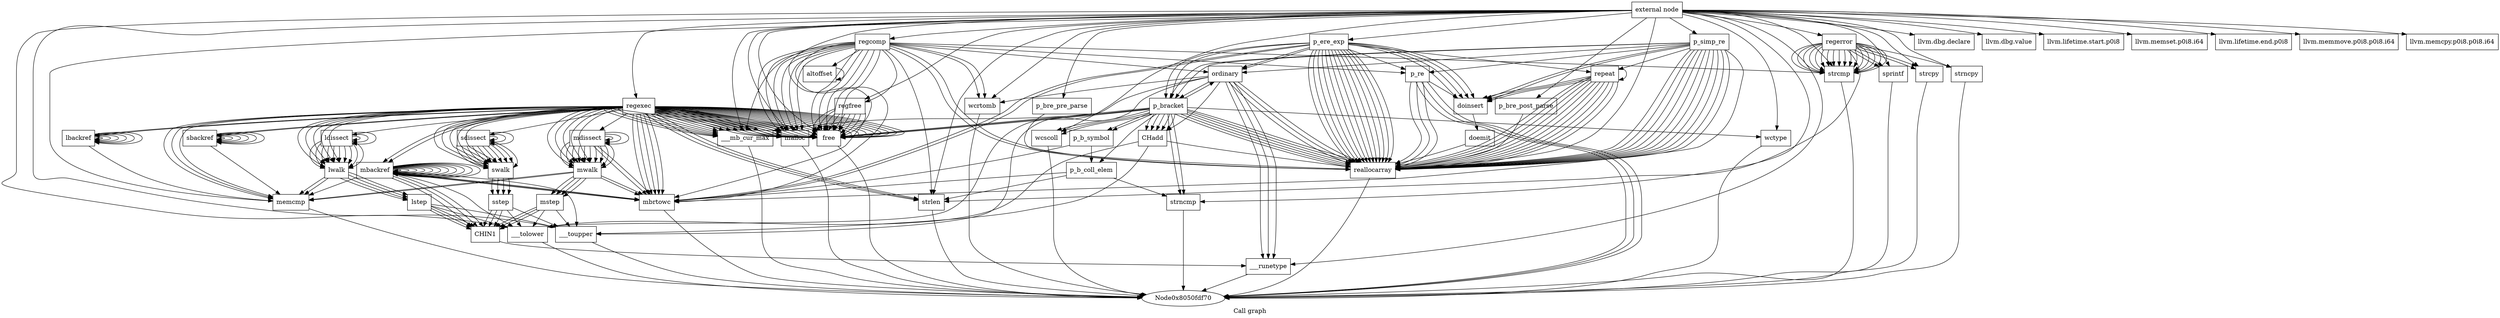 digraph "Call graph" {
	label="Call graph";

	Node0x8050fdf40 [shape=record,label="{external node}"];
	Node0x8050fdf40 -> Node0x8050fdfd0;
	Node0x8050fdf40 -> Node0x8051494b0;
	Node0x8050fdf40 -> Node0x805149510;
	Node0x8050fdf40 -> Node0x805149570;
	Node0x8050fdf40 -> Node0x805149030;
	Node0x8050fdf40 -> Node0x805149090;
	Node0x8050fdf40 -> Node0x8051490f0;
	Node0x8050fdf40 -> Node0x8051495d0;
	Node0x8050fdf40 -> Node0x805149630;
	Node0x8050fdf40 -> Node0x8051497b0;
	Node0x8050fdf40 -> Node0x805149810;
	Node0x8050fdf40 -> Node0x805149870;
	Node0x8050fdf40 -> Node0x805149150;
	Node0x8050fdf40 -> Node0x8051498d0;
	Node0x8050fdf40 -> Node0x805149270;
	Node0x8050fdf40 -> Node0x8051492d0;
	Node0x8050fdf40 -> Node0x805149330;
	Node0x8050fdf40 -> Node0x805149390;
	Node0x8050fdf40 -> Node0x805149b10;
	Node0x8050fdf40 -> Node0x805149930;
	Node0x8050fdf40 -> Node0x805149990;
	Node0x8050fdf40 -> Node0x8051499f0;
	Node0x8050fdf40 -> Node0x805149b70;
	Node0x8050fdf40 -> Node0x805149d50;
	Node0x8050fdf40 -> Node0x805149bd0;
	Node0x8050fdf40 -> Node0x805149cf0;
	Node0x8050fdf40 -> Node0x805149db0;
	Node0x8050fdf40 -> Node0x805149e10;
	Node0x8050fdf40 -> Node0x805149e70;
	Node0x8050fdf40 -> Node0x805149ed0;
	Node0x8050fdf40 -> Node0x805149f30;
	Node0x8050fdf40 -> Node0x805149f90;
	Node0x8050fdf40 -> Node0x805149450;
	Node0x8050fdfd0 [shape=record,label="{regcomp}"];
	Node0x8050fdfd0 -> Node0x805149030;
	Node0x8050fdfd0 -> Node0x805149090;
	Node0x8050fdfd0 -> Node0x8051490f0;
	Node0x8050fdfd0 -> Node0x805149090;
	Node0x8050fdfd0 -> Node0x8051490f0;
	Node0x8050fdfd0 -> Node0x805149150;
	Node0x8050fdfd0 -> Node0x8051491b0;
	Node0x8050fdfd0 -> Node0x805149210;
	Node0x8050fdfd0 -> Node0x805149270;
	Node0x8050fdfd0 -> Node0x805149270;
	Node0x8050fdfd0 -> Node0x8051492d0;
	Node0x8050fdfd0 -> Node0x805149330;
	Node0x8050fdfd0 -> Node0x805149390;
	Node0x8050fdfd0 -> Node0x8051493f0;
	Node0x8050fdfd0 -> Node0x805149090;
	Node0x8050fdfd0 -> Node0x805149390;
	Node0x8050fdfd0 -> Node0x805149090;
	Node0x8050fdfd0 -> Node0x805149090;
	Node0x8050fdfd0 -> Node0x805149090;
	Node0x8050fdfd0 -> Node0x8051490f0;
	Node0x8050fdfd0 -> Node0x8051490f0;
	Node0x8050fdfd0 -> Node0x8051490f0;
	Node0x8050fdfd0 -> Node0x805149450;
	Node0x8051494b0 [shape=record,label="{llvm.dbg.declare}"];
	Node0x805149510 [shape=record,label="{llvm.dbg.value}"];
	Node0x805149570 [shape=record,label="{llvm.lifetime.start.p0i8}"];
	Node0x805149030 [shape=record,label="{strlen}"];
	Node0x805149030 -> Node0x8050fdf70;
	Node0x805149090 [shape=record,label="{malloc}"];
	Node0x805149090 -> Node0x8050fdf70;
	Node0x8051490f0 [shape=record,label="{free}"];
	Node0x8051490f0 -> Node0x8050fdf70;
	Node0x8051495d0 [shape=record,label="{llvm.memset.p0i8.i64}"];
	Node0x805149630 [shape=record,label="{p_ere_exp}"];
	Node0x805149630 -> Node0x805149270;
	Node0x805149630 -> Node0x805149210;
	Node0x805149630 -> Node0x805149270;
	Node0x805149630 -> Node0x805149270;
	Node0x805149630 -> Node0x805149270;
	Node0x805149630 -> Node0x805149690;
	Node0x805149630 -> Node0x805149270;
	Node0x805149630 -> Node0x805149690;
	Node0x805149630 -> Node0x805149150;
	Node0x805149630 -> Node0x805149270;
	Node0x805149630 -> Node0x805149270;
	Node0x805149630 -> Node0x8051491b0;
	Node0x805149630 -> Node0x805149150;
	Node0x805149630 -> Node0x8051491b0;
	Node0x805149630 -> Node0x8051496f0;
	Node0x805149630 -> Node0x805149270;
	Node0x805149630 -> Node0x8051496f0;
	Node0x805149630 -> Node0x805149270;
	Node0x805149630 -> Node0x8051496f0;
	Node0x805149630 -> Node0x805149270;
	Node0x805149630 -> Node0x8051496f0;
	Node0x805149630 -> Node0x805149270;
	Node0x805149630 -> Node0x805149270;
	Node0x805149630 -> Node0x805149270;
	Node0x805149630 -> Node0x805149750;
	Node0x8051497b0 [shape=record,label="{p_simp_re}"];
	Node0x8051497b0 -> Node0x805149690;
	Node0x8051497b0 -> Node0x805149270;
	Node0x8051497b0 -> Node0x805149690;
	Node0x8051497b0 -> Node0x805149270;
	Node0x8051497b0 -> Node0x805149270;
	Node0x8051497b0 -> Node0x805149270;
	Node0x8051497b0 -> Node0x805149210;
	Node0x8051497b0 -> Node0x805149270;
	Node0x8051497b0 -> Node0x805149270;
	Node0x8051497b0 -> Node0x805149270;
	Node0x8051497b0 -> Node0x805149270;
	Node0x8051497b0 -> Node0x805149150;
	Node0x8051497b0 -> Node0x8051491b0;
	Node0x8051497b0 -> Node0x8051496f0;
	Node0x8051497b0 -> Node0x805149270;
	Node0x8051497b0 -> Node0x8051496f0;
	Node0x8051497b0 -> Node0x805149270;
	Node0x8051497b0 -> Node0x805149750;
	Node0x805149810 [shape=record,label="{p_bre_pre_parse}"];
	Node0x805149810 -> Node0x805149270;
	Node0x805149870 [shape=record,label="{p_bre_post_parse}"];
	Node0x805149870 -> Node0x805149270;
	Node0x805149150 [shape=record,label="{mbrtowc}"];
	Node0x805149150 -> Node0x8050fdf70;
	Node0x8051498d0 [shape=record,label="{llvm.lifetime.end.p0i8}"];
	Node0x8051491b0 [shape=record,label="{ordinary}"];
	Node0x8051491b0 -> Node0x805149930;
	Node0x8051491b0 -> Node0x805149930;
	Node0x8051491b0 -> Node0x805149990;
	Node0x8051491b0 -> Node0x805149930;
	Node0x8051491b0 -> Node0x8051499f0;
	Node0x8051491b0 -> Node0x805149390;
	Node0x8051491b0 -> Node0x805149690;
	Node0x8051491b0 -> Node0x805149270;
	Node0x8051491b0 -> Node0x805149270;
	Node0x8051491b0 -> Node0x805149a50;
	Node0x8051491b0 -> Node0x805149270;
	Node0x805149210 [shape=record,label="{p_re}"];
	Node0x805149210 -> Node0x8050fdf70;
	Node0x805149210 -> Node0x8050fdf70;
	Node0x805149210 -> Node0x8050fdf70;
	Node0x805149210 -> Node0x8051496f0;
	Node0x805149210 -> Node0x805149270;
	Node0x805149210 -> Node0x805149270;
	Node0x805149210 -> Node0x805149270;
	Node0x805149270 [shape=record,label="{reallocarray}"];
	Node0x805149270 -> Node0x8050fdf70;
	Node0x8051492d0 [shape=record,label="{___mb_cur_max}"];
	Node0x8051492d0 -> Node0x8050fdf70;
	Node0x805149330 [shape=record,label="{strcmp}"];
	Node0x805149330 -> Node0x8050fdf70;
	Node0x805149390 [shape=record,label="{wcrtomb}"];
	Node0x805149390 -> Node0x8050fdf70;
	Node0x8051493f0 [shape=record,label="{altoffset}"];
	Node0x8051493f0 -> Node0x8051493f0;
	Node0x8051496f0 [shape=record,label="{doinsert}"];
	Node0x8051496f0 -> Node0x805149ab0;
	Node0x805149f90 [shape=record,label="{memcmp}"];
	Node0x805149f90 -> Node0x8050fdf70;
	Node0x805149ab0 [shape=record,label="{doemit}"];
	Node0x805149ab0 -> Node0x805149270;
	Node0x805149b10 [shape=record,label="{llvm.memmove.p0i8.p0i8.i64}"];
	Node0x805149930 [shape=record,label="{___runetype}"];
	Node0x805149930 -> Node0x8050fdf70;
	Node0x805149990 [shape=record,label="{___tolower}"];
	Node0x805149990 -> Node0x8050fdf70;
	Node0x8051499f0 [shape=record,label="{___toupper}"];
	Node0x8051499f0 -> Node0x8050fdf70;
	Node0x805149690 [shape=record,label="{p_bracket}"];
	Node0x805149690 -> Node0x805149b70;
	Node0x805149690 -> Node0x805149270;
	Node0x805149690 -> Node0x805149b70;
	Node0x805149690 -> Node0x805149270;
	Node0x805149690 -> Node0x805149270;
	Node0x805149690 -> Node0x805149bd0;
	Node0x805149690 -> Node0x805149a50;
	Node0x805149690 -> Node0x805149270;
	Node0x805149690 -> Node0x805149c30;
	Node0x805149690 -> Node0x805149a50;
	Node0x805149690 -> Node0x805149c90;
	Node0x805149690 -> Node0x805149c90;
	Node0x805149690 -> Node0x805149a50;
	Node0x805149690 -> Node0x8051492d0;
	Node0x805149690 -> Node0x805149a50;
	Node0x805149690 -> Node0x805149270;
	Node0x805149690 -> Node0x805149cf0;
	Node0x805149690 -> Node0x805149cf0;
	Node0x805149690 -> Node0x805149cf0;
	Node0x805149690 -> Node0x805149a50;
	Node0x805149690 -> Node0x8051491b0;
	Node0x805149690 -> Node0x8051490f0;
	Node0x805149690 -> Node0x8051490f0;
	Node0x805149690 -> Node0x8051490f0;
	Node0x805149690 -> Node0x805149270;
	Node0x805149a50 [shape=record,label="{CHadd}"];
	Node0x805149a50 -> Node0x805149270;
	Node0x805149a50 -> Node0x805149990;
	Node0x805149a50 -> Node0x8051499f0;
	Node0x805149b70 [shape=record,label="{strncmp}"];
	Node0x805149b70 -> Node0x8050fdf70;
	Node0x805149d50 [shape=record,label="{llvm.memcpy.p0i8.p0i8.i64}"];
	Node0x805149bd0 [shape=record,label="{wctype}"];
	Node0x805149bd0 -> Node0x8050fdf70;
	Node0x805149c30 [shape=record,label="{p_b_coll_elem}"];
	Node0x805149c30 -> Node0x805149b70;
	Node0x805149c30 -> Node0x805149030;
	Node0x805149c30 -> Node0x805149150;
	Node0x805149c90 [shape=record,label="{p_b_symbol}"];
	Node0x805149c90 -> Node0x805149c30;
	Node0x805149c90 -> Node0x805149150;
	Node0x805149cf0 [shape=record,label="{wcscoll}"];
	Node0x805149cf0 -> Node0x8050fdf70;
	Node0x805149750 [shape=record,label="{repeat}"];
	Node0x805149750 -> Node0x8051496f0;
	Node0x805149750 -> Node0x805149750;
	Node0x805149750 -> Node0x805149270;
	Node0x805149750 -> Node0x805149270;
	Node0x805149750 -> Node0x805149270;
	Node0x805149750 -> Node0x8051496f0;
	Node0x805149750 -> Node0x805149270;
	Node0x805149750 -> Node0x805149270;
	Node0x805149750 -> Node0x805149270;
	Node0x805149750 -> Node0x805149270;
	Node0x805149750 -> Node0x8051496f0;
	Node0x805149750 -> Node0x805149270;
	Node0x805149750 -> Node0x805149270;
	Node0x805149750 -> Node0x805149270;
	Node0x805149db0 [shape=record,label="{regerror}"];
	Node0x805149db0 -> Node0x805149330;
	Node0x805149db0 -> Node0x805149330;
	Node0x805149db0 -> Node0x805149e10;
	Node0x805149db0 -> Node0x805149330;
	Node0x805149db0 -> Node0x805149330;
	Node0x805149db0 -> Node0x805149330;
	Node0x805149db0 -> Node0x805149330;
	Node0x805149db0 -> Node0x805149330;
	Node0x805149db0 -> Node0x805149330;
	Node0x805149db0 -> Node0x805149330;
	Node0x805149db0 -> Node0x805149330;
	Node0x805149db0 -> Node0x805149330;
	Node0x805149db0 -> Node0x805149330;
	Node0x805149db0 -> Node0x805149330;
	Node0x805149db0 -> Node0x805149330;
	Node0x805149db0 -> Node0x805149330;
	Node0x805149db0 -> Node0x805149330;
	Node0x805149db0 -> Node0x805149330;
	Node0x805149db0 -> Node0x805149e70;
	Node0x805149db0 -> Node0x805149e10;
	Node0x805149db0 -> Node0x805149030;
	Node0x805149db0 -> Node0x805149e70;
	Node0x805149db0 -> Node0x805149ed0;
	Node0x805149e10 [shape=record,label="{sprintf}"];
	Node0x805149e10 -> Node0x8050fdf70;
	Node0x805149e70 [shape=record,label="{strcpy}"];
	Node0x805149e70 -> Node0x8050fdf70;
	Node0x805149ed0 [shape=record,label="{strncpy}"];
	Node0x805149ed0 -> Node0x8050fdf70;
	Node0x805149f30 [shape=record,label="{regexec}"];
	Node0x805149f30 -> Node0x8051492d0;
	Node0x805149f30 -> Node0x805149030;
	Node0x805149f30 -> Node0x805149f90;
	Node0x805149f30 -> Node0x805149090;
	Node0x805149f30 -> Node0x8051492d0;
	Node0x805149f30 -> Node0x8051492d0;
	Node0x805149f30 -> Node0x8051492d0;
	Node0x805149f30 -> Node0x805149150;
	Node0x805149f30 -> Node0x8051492d0;
	Node0x805149f30 -> Node0x805149ff0;
	Node0x805149f30 -> Node0x8051490f0;
	Node0x805149f30 -> Node0x8051490f0;
	Node0x805149f30 -> Node0x8051490f0;
	Node0x805149f30 -> Node0x805149ff0;
	Node0x805149f30 -> Node0x805149150;
	Node0x805149f30 -> Node0x805149ff0;
	Node0x805149f30 -> Node0x805149090;
	Node0x805149f30 -> Node0x8051490f0;
	Node0x805149f30 -> Node0x80514a050;
	Node0x805149f30 -> Node0x805149090;
	Node0x805149f30 -> Node0x8051490f0;
	Node0x805149f30 -> Node0x8051490f0;
	Node0x805149f30 -> Node0x80514a0b0;
	Node0x805149f30 -> Node0x805149ff0;
	Node0x805149f30 -> Node0x80514a0b0;
	Node0x805149f30 -> Node0x805149150;
	Node0x805149f30 -> Node0x805149ff0;
	Node0x805149f30 -> Node0x8051490f0;
	Node0x805149f30 -> Node0x8051490f0;
	Node0x805149f30 -> Node0x8051490f0;
	Node0x805149f30 -> Node0x805149030;
	Node0x805149f30 -> Node0x805149f90;
	Node0x805149f30 -> Node0x8051492d0;
	Node0x805149f30 -> Node0x8051492d0;
	Node0x805149f30 -> Node0x8051492d0;
	Node0x805149f30 -> Node0x805149150;
	Node0x805149f30 -> Node0x8051492d0;
	Node0x805149f30 -> Node0x80514a110;
	Node0x805149f30 -> Node0x8051490f0;
	Node0x805149f30 -> Node0x8051490f0;
	Node0x805149f30 -> Node0x80514a110;
	Node0x805149f30 -> Node0x80514a110;
	Node0x805149f30 -> Node0x805149090;
	Node0x805149f30 -> Node0x80514a170;
	Node0x805149f30 -> Node0x805149090;
	Node0x805149f30 -> Node0x8051490f0;
	Node0x805149f30 -> Node0x80514a1d0;
	Node0x805149f30 -> Node0x80514a110;
	Node0x805149f30 -> Node0x80514a1d0;
	Node0x805149f30 -> Node0x80514a110;
	Node0x805149f30 -> Node0x8051490f0;
	Node0x805149f30 -> Node0x8051490f0;
	Node0x805149f30 -> Node0x805149030;
	Node0x805149f30 -> Node0x805149f90;
	Node0x805149f30 -> Node0x805149090;
	Node0x805149f30 -> Node0x8051492d0;
	Node0x805149f30 -> Node0x8051492d0;
	Node0x805149f30 -> Node0x8051492d0;
	Node0x805149f30 -> Node0x805149150;
	Node0x805149f30 -> Node0x8051492d0;
	Node0x805149f30 -> Node0x80514a230;
	Node0x805149f30 -> Node0x8051490f0;
	Node0x805149f30 -> Node0x8051490f0;
	Node0x805149f30 -> Node0x8051490f0;
	Node0x805149f30 -> Node0x80514a230;
	Node0x805149f30 -> Node0x80514a230;
	Node0x805149f30 -> Node0x805149090;
	Node0x805149f30 -> Node0x8051490f0;
	Node0x805149f30 -> Node0x80514a290;
	Node0x805149f30 -> Node0x805149090;
	Node0x805149f30 -> Node0x8051490f0;
	Node0x805149f30 -> Node0x8051490f0;
	Node0x805149f30 -> Node0x80514a2f0;
	Node0x805149f30 -> Node0x80514a230;
	Node0x805149f30 -> Node0x80514a2f0;
	Node0x805149f30 -> Node0x80514a230;
	Node0x805149f30 -> Node0x8051490f0;
	Node0x805149f30 -> Node0x8051490f0;
	Node0x805149f30 -> Node0x8051490f0;
	Node0x805149ff0 [shape=record,label="{mwalk}"];
	Node0x805149ff0 -> Node0x80514a350;
	Node0x805149ff0 -> Node0x805149150;
	Node0x805149ff0 -> Node0x805149f90;
	Node0x805149ff0 -> Node0x80514a350;
	Node0x805149ff0 -> Node0x80514a350;
	Node0x805149ff0 -> Node0x805149f90;
	Node0x805149ff0 -> Node0x80514a350;
	Node0x805149ff0 -> Node0x805149150;
	Node0x80514a050 [shape=record,label="{mdissect}"];
	Node0x80514a050 -> Node0x805149150;
	Node0x80514a050 -> Node0x805149150;
	Node0x80514a050 -> Node0x805149ff0;
	Node0x80514a050 -> Node0x805149ff0;
	Node0x80514a050 -> Node0x805149ff0;
	Node0x80514a050 -> Node0x80514a050;
	Node0x80514a050 -> Node0x805149ff0;
	Node0x80514a050 -> Node0x805149ff0;
	Node0x80514a050 -> Node0x805149ff0;
	Node0x80514a050 -> Node0x80514a050;
	Node0x80514a050 -> Node0x805149ff0;
	Node0x80514a050 -> Node0x805149ff0;
	Node0x80514a050 -> Node0x805149ff0;
	Node0x80514a050 -> Node0x805149ff0;
	Node0x80514a050 -> Node0x80514a050;
	Node0x80514a0b0 [shape=record,label="{mbackref}"];
	Node0x80514a0b0 -> Node0x805149150;
	Node0x80514a0b0 -> Node0x805149150;
	Node0x80514a0b0 -> Node0x805149150;
	Node0x80514a0b0 -> Node0x80514a3b0;
	Node0x80514a0b0 -> Node0x805149990;
	Node0x80514a0b0 -> Node0x80514a3b0;
	Node0x80514a0b0 -> Node0x8051499f0;
	Node0x80514a0b0 -> Node0x80514a3b0;
	Node0x80514a0b0 -> Node0x805149f90;
	Node0x80514a0b0 -> Node0x80514a0b0;
	Node0x80514a0b0 -> Node0x80514a0b0;
	Node0x80514a0b0 -> Node0x80514a0b0;
	Node0x80514a0b0 -> Node0x80514a0b0;
	Node0x80514a0b0 -> Node0x80514a0b0;
	Node0x80514a0b0 -> Node0x80514a0b0;
	Node0x80514a0b0 -> Node0x80514a0b0;
	Node0x80514a0b0 -> Node0x80514a0b0;
	Node0x80514a0b0 -> Node0x80514a0b0;
	Node0x80514a0b0 -> Node0x80514a0b0;
	Node0x80514a0b0 -> Node0x80514a0b0;
	Node0x80514a110 [shape=record,label="{swalk}"];
	Node0x80514a110 -> Node0x80514a410;
	Node0x80514a110 -> Node0x80514a410;
	Node0x80514a110 -> Node0x80514a410;
	Node0x80514a110 -> Node0x80514a410;
	Node0x80514a170 [shape=record,label="{sdissect}"];
	Node0x80514a170 -> Node0x80514a110;
	Node0x80514a170 -> Node0x80514a110;
	Node0x80514a170 -> Node0x80514a110;
	Node0x80514a170 -> Node0x80514a170;
	Node0x80514a170 -> Node0x80514a110;
	Node0x80514a170 -> Node0x80514a110;
	Node0x80514a170 -> Node0x80514a110;
	Node0x80514a170 -> Node0x80514a170;
	Node0x80514a170 -> Node0x80514a110;
	Node0x80514a170 -> Node0x80514a110;
	Node0x80514a170 -> Node0x80514a110;
	Node0x80514a170 -> Node0x80514a110;
	Node0x80514a170 -> Node0x80514a170;
	Node0x80514a1d0 [shape=record,label="{sbackref}"];
	Node0x80514a1d0 -> Node0x805149f90;
	Node0x80514a1d0 -> Node0x80514a1d0;
	Node0x80514a1d0 -> Node0x80514a1d0;
	Node0x80514a1d0 -> Node0x80514a1d0;
	Node0x80514a1d0 -> Node0x80514a1d0;
	Node0x80514a1d0 -> Node0x80514a1d0;
	Node0x80514a1d0 -> Node0x80514a1d0;
	Node0x80514a230 [shape=record,label="{lwalk}"];
	Node0x80514a230 -> Node0x80514a470;
	Node0x80514a230 -> Node0x805149f90;
	Node0x80514a230 -> Node0x80514a470;
	Node0x80514a230 -> Node0x80514a470;
	Node0x80514a230 -> Node0x805149f90;
	Node0x80514a230 -> Node0x80514a470;
	Node0x80514a290 [shape=record,label="{ldissect}"];
	Node0x80514a290 -> Node0x80514a230;
	Node0x80514a290 -> Node0x80514a230;
	Node0x80514a290 -> Node0x80514a230;
	Node0x80514a290 -> Node0x80514a290;
	Node0x80514a290 -> Node0x80514a230;
	Node0x80514a290 -> Node0x80514a230;
	Node0x80514a290 -> Node0x80514a230;
	Node0x80514a290 -> Node0x80514a290;
	Node0x80514a290 -> Node0x80514a230;
	Node0x80514a290 -> Node0x80514a230;
	Node0x80514a290 -> Node0x80514a230;
	Node0x80514a290 -> Node0x80514a230;
	Node0x80514a290 -> Node0x80514a290;
	Node0x80514a2f0 [shape=record,label="{lbackref}"];
	Node0x80514a2f0 -> Node0x805149f90;
	Node0x80514a2f0 -> Node0x80514a2f0;
	Node0x80514a2f0 -> Node0x80514a2f0;
	Node0x80514a2f0 -> Node0x80514a2f0;
	Node0x80514a2f0 -> Node0x80514a2f0;
	Node0x80514a2f0 -> Node0x80514a2f0;
	Node0x80514a2f0 -> Node0x80514a2f0;
	Node0x80514a470 [shape=record,label="{lstep}"];
	Node0x80514a470 -> Node0x80514a3b0;
	Node0x80514a470 -> Node0x805149990;
	Node0x80514a470 -> Node0x80514a3b0;
	Node0x80514a470 -> Node0x8051499f0;
	Node0x80514a470 -> Node0x80514a3b0;
	Node0x80514a3b0 [shape=record,label="{CHIN1}"];
	Node0x80514a3b0 -> Node0x805149930;
	Node0x80514a410 [shape=record,label="{sstep}"];
	Node0x80514a410 -> Node0x80514a3b0;
	Node0x80514a410 -> Node0x805149990;
	Node0x80514a410 -> Node0x80514a3b0;
	Node0x80514a410 -> Node0x8051499f0;
	Node0x80514a410 -> Node0x80514a3b0;
	Node0x80514a350 [shape=record,label="{mstep}"];
	Node0x80514a350 -> Node0x80514a3b0;
	Node0x80514a350 -> Node0x805149990;
	Node0x80514a350 -> Node0x80514a3b0;
	Node0x80514a350 -> Node0x8051499f0;
	Node0x80514a350 -> Node0x80514a3b0;
	Node0x805149450 [shape=record,label="{regfree}"];
	Node0x805149450 -> Node0x8051490f0;
	Node0x805149450 -> Node0x8051490f0;
	Node0x805149450 -> Node0x8051490f0;
	Node0x805149450 -> Node0x8051490f0;
	Node0x805149450 -> Node0x8051490f0;
	Node0x805149450 -> Node0x8051490f0;
	Node0x805149450 -> Node0x8051490f0;
	Node0x805149450 -> Node0x8051490f0;
	Node0x805149450 -> Node0x8051490f0;
}
